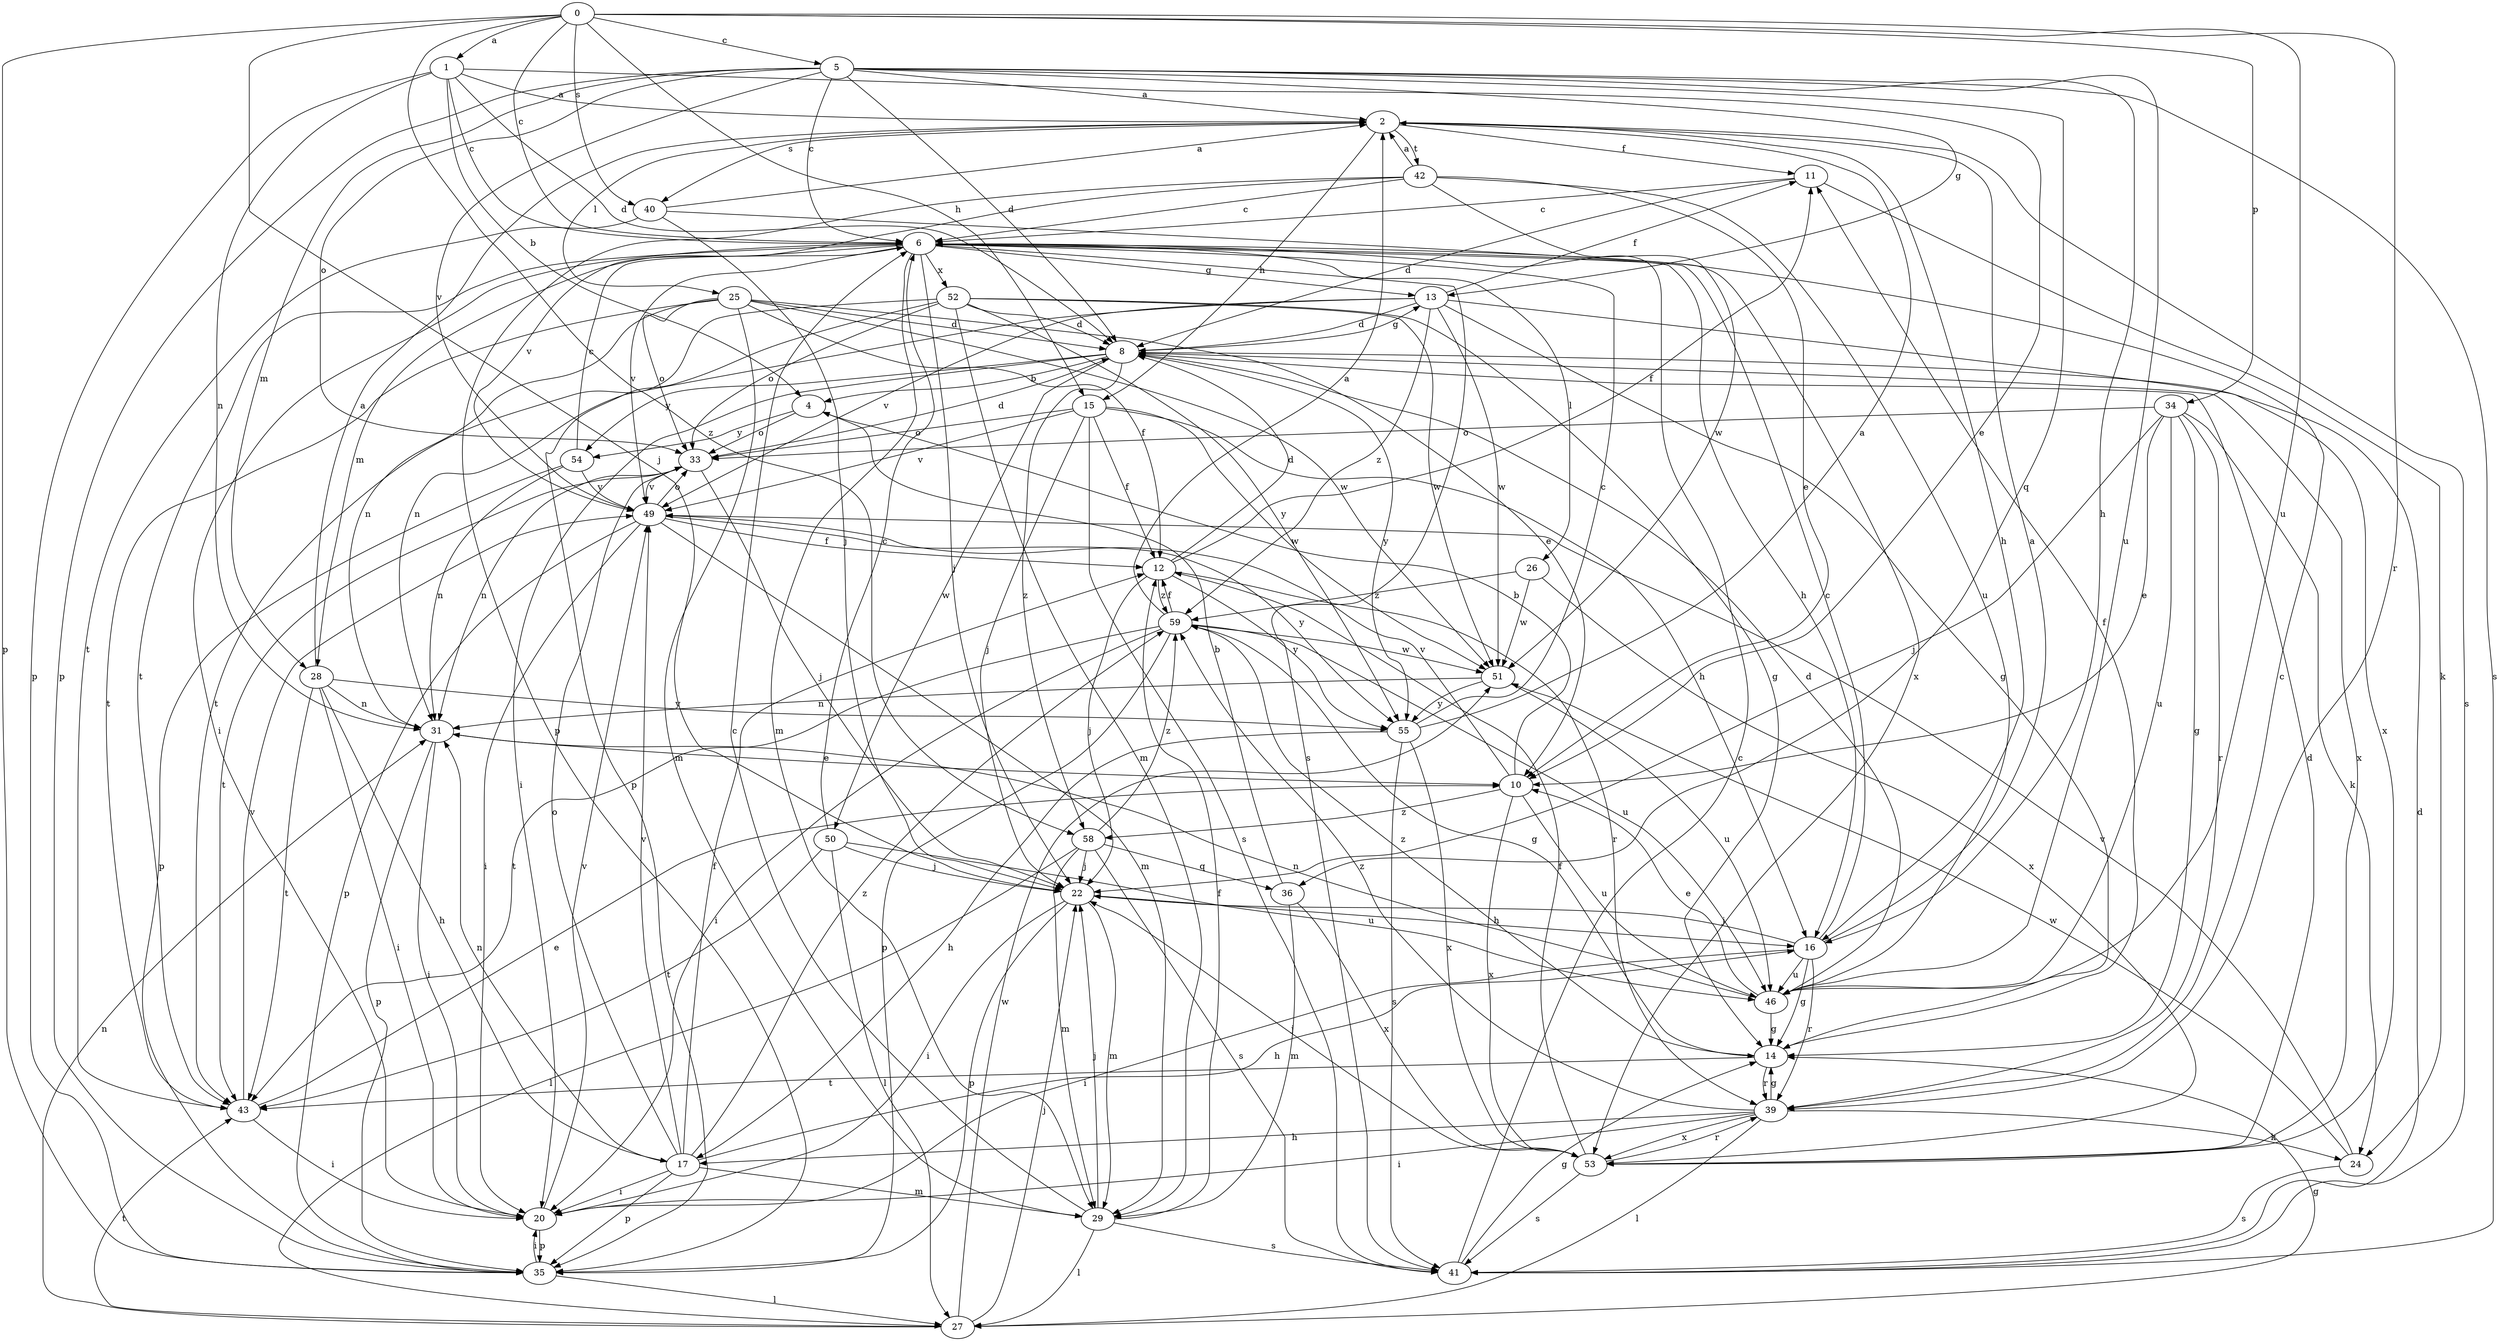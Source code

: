 strict digraph  {
0;
1;
2;
4;
5;
6;
8;
10;
11;
12;
13;
14;
15;
16;
17;
20;
22;
24;
25;
26;
27;
28;
29;
31;
33;
34;
35;
36;
39;
40;
41;
42;
43;
46;
49;
50;
51;
52;
53;
54;
55;
58;
59;
0 -> 1  [label=a];
0 -> 5  [label=c];
0 -> 6  [label=c];
0 -> 15  [label=h];
0 -> 22  [label=j];
0 -> 34  [label=p];
0 -> 35  [label=p];
0 -> 39  [label=r];
0 -> 40  [label=s];
0 -> 46  [label=u];
0 -> 58  [label=z];
1 -> 2  [label=a];
1 -> 4  [label=b];
1 -> 6  [label=c];
1 -> 8  [label=d];
1 -> 10  [label=e];
1 -> 31  [label=n];
1 -> 35  [label=p];
2 -> 11  [label=f];
2 -> 15  [label=h];
2 -> 16  [label=h];
2 -> 25  [label=l];
2 -> 40  [label=s];
2 -> 41  [label=s];
2 -> 42  [label=t];
4 -> 33  [label=o];
4 -> 54  [label=y];
5 -> 2  [label=a];
5 -> 6  [label=c];
5 -> 8  [label=d];
5 -> 13  [label=g];
5 -> 16  [label=h];
5 -> 28  [label=m];
5 -> 33  [label=o];
5 -> 35  [label=p];
5 -> 36  [label=q];
5 -> 41  [label=s];
5 -> 46  [label=u];
5 -> 49  [label=v];
6 -> 13  [label=g];
6 -> 16  [label=h];
6 -> 20  [label=i];
6 -> 22  [label=j];
6 -> 26  [label=l];
6 -> 28  [label=m];
6 -> 29  [label=m];
6 -> 41  [label=s];
6 -> 43  [label=t];
6 -> 49  [label=v];
6 -> 52  [label=x];
8 -> 4  [label=b];
8 -> 13  [label=g];
8 -> 20  [label=i];
8 -> 50  [label=w];
8 -> 53  [label=x];
8 -> 54  [label=y];
8 -> 55  [label=y];
8 -> 58  [label=z];
10 -> 4  [label=b];
10 -> 46  [label=u];
10 -> 49  [label=v];
10 -> 53  [label=x];
10 -> 58  [label=z];
11 -> 6  [label=c];
11 -> 8  [label=d];
11 -> 24  [label=k];
12 -> 8  [label=d];
12 -> 11  [label=f];
12 -> 22  [label=j];
12 -> 39  [label=r];
12 -> 55  [label=y];
12 -> 59  [label=z];
13 -> 8  [label=d];
13 -> 11  [label=f];
13 -> 14  [label=g];
13 -> 31  [label=n];
13 -> 49  [label=v];
13 -> 51  [label=w];
13 -> 53  [label=x];
13 -> 59  [label=z];
14 -> 11  [label=f];
14 -> 39  [label=r];
14 -> 43  [label=t];
14 -> 59  [label=z];
15 -> 12  [label=f];
15 -> 16  [label=h];
15 -> 22  [label=j];
15 -> 33  [label=o];
15 -> 41  [label=s];
15 -> 49  [label=v];
15 -> 51  [label=w];
16 -> 2  [label=a];
16 -> 6  [label=c];
16 -> 14  [label=g];
16 -> 20  [label=i];
16 -> 22  [label=j];
16 -> 39  [label=r];
16 -> 46  [label=u];
17 -> 12  [label=f];
17 -> 16  [label=h];
17 -> 20  [label=i];
17 -> 29  [label=m];
17 -> 31  [label=n];
17 -> 33  [label=o];
17 -> 35  [label=p];
17 -> 49  [label=v];
17 -> 59  [label=z];
20 -> 35  [label=p];
20 -> 49  [label=v];
22 -> 16  [label=h];
22 -> 20  [label=i];
22 -> 29  [label=m];
22 -> 35  [label=p];
24 -> 41  [label=s];
24 -> 49  [label=v];
24 -> 51  [label=w];
25 -> 8  [label=d];
25 -> 10  [label=e];
25 -> 12  [label=f];
25 -> 29  [label=m];
25 -> 31  [label=n];
25 -> 33  [label=o];
25 -> 43  [label=t];
25 -> 51  [label=w];
26 -> 51  [label=w];
26 -> 53  [label=x];
26 -> 59  [label=z];
27 -> 14  [label=g];
27 -> 22  [label=j];
27 -> 31  [label=n];
27 -> 43  [label=t];
27 -> 51  [label=w];
28 -> 2  [label=a];
28 -> 17  [label=h];
28 -> 20  [label=i];
28 -> 31  [label=n];
28 -> 43  [label=t];
28 -> 55  [label=y];
29 -> 6  [label=c];
29 -> 12  [label=f];
29 -> 22  [label=j];
29 -> 27  [label=l];
29 -> 41  [label=s];
31 -> 10  [label=e];
31 -> 20  [label=i];
31 -> 35  [label=p];
33 -> 8  [label=d];
33 -> 22  [label=j];
33 -> 31  [label=n];
33 -> 43  [label=t];
33 -> 49  [label=v];
34 -> 10  [label=e];
34 -> 14  [label=g];
34 -> 22  [label=j];
34 -> 24  [label=k];
34 -> 33  [label=o];
34 -> 39  [label=r];
34 -> 46  [label=u];
35 -> 20  [label=i];
35 -> 27  [label=l];
36 -> 4  [label=b];
36 -> 29  [label=m];
36 -> 53  [label=x];
39 -> 6  [label=c];
39 -> 14  [label=g];
39 -> 17  [label=h];
39 -> 20  [label=i];
39 -> 24  [label=k];
39 -> 27  [label=l];
39 -> 53  [label=x];
39 -> 59  [label=z];
40 -> 2  [label=a];
40 -> 22  [label=j];
40 -> 43  [label=t];
40 -> 53  [label=x];
41 -> 6  [label=c];
41 -> 8  [label=d];
41 -> 14  [label=g];
42 -> 2  [label=a];
42 -> 6  [label=c];
42 -> 10  [label=e];
42 -> 35  [label=p];
42 -> 46  [label=u];
42 -> 49  [label=v];
42 -> 51  [label=w];
43 -> 10  [label=e];
43 -> 20  [label=i];
43 -> 49  [label=v];
46 -> 8  [label=d];
46 -> 10  [label=e];
46 -> 14  [label=g];
46 -> 31  [label=n];
49 -> 12  [label=f];
49 -> 20  [label=i];
49 -> 29  [label=m];
49 -> 33  [label=o];
49 -> 35  [label=p];
49 -> 55  [label=y];
50 -> 6  [label=c];
50 -> 22  [label=j];
50 -> 27  [label=l];
50 -> 43  [label=t];
50 -> 46  [label=u];
51 -> 31  [label=n];
51 -> 46  [label=u];
51 -> 55  [label=y];
52 -> 8  [label=d];
52 -> 14  [label=g];
52 -> 29  [label=m];
52 -> 33  [label=o];
52 -> 35  [label=p];
52 -> 43  [label=t];
52 -> 51  [label=w];
52 -> 55  [label=y];
53 -> 8  [label=d];
53 -> 12  [label=f];
53 -> 22  [label=j];
53 -> 39  [label=r];
53 -> 41  [label=s];
54 -> 6  [label=c];
54 -> 31  [label=n];
54 -> 35  [label=p];
54 -> 49  [label=v];
55 -> 2  [label=a];
55 -> 6  [label=c];
55 -> 17  [label=h];
55 -> 41  [label=s];
55 -> 53  [label=x];
58 -> 22  [label=j];
58 -> 27  [label=l];
58 -> 29  [label=m];
58 -> 36  [label=q];
58 -> 41  [label=s];
58 -> 59  [label=z];
59 -> 2  [label=a];
59 -> 12  [label=f];
59 -> 14  [label=g];
59 -> 20  [label=i];
59 -> 35  [label=p];
59 -> 43  [label=t];
59 -> 46  [label=u];
59 -> 51  [label=w];
}
